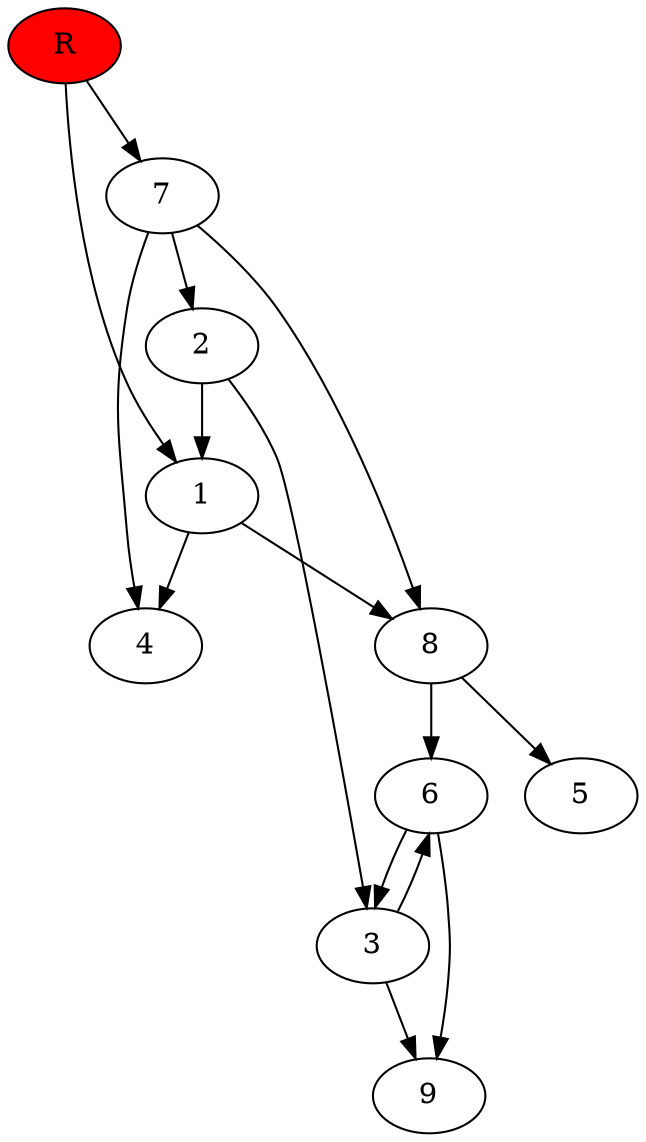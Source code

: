 digraph prb71384 {
	1
	2
	3
	4
	5
	6
	7
	8
	R [fillcolor="#ff0000" style=filled]
	1 -> 4
	1 -> 8
	2 -> 1
	2 -> 3
	3 -> 6
	3 -> 9
	6 -> 3
	6 -> 9
	7 -> 2
	7 -> 4
	7 -> 8
	8 -> 5
	8 -> 6
	R -> 1
	R -> 7
}
